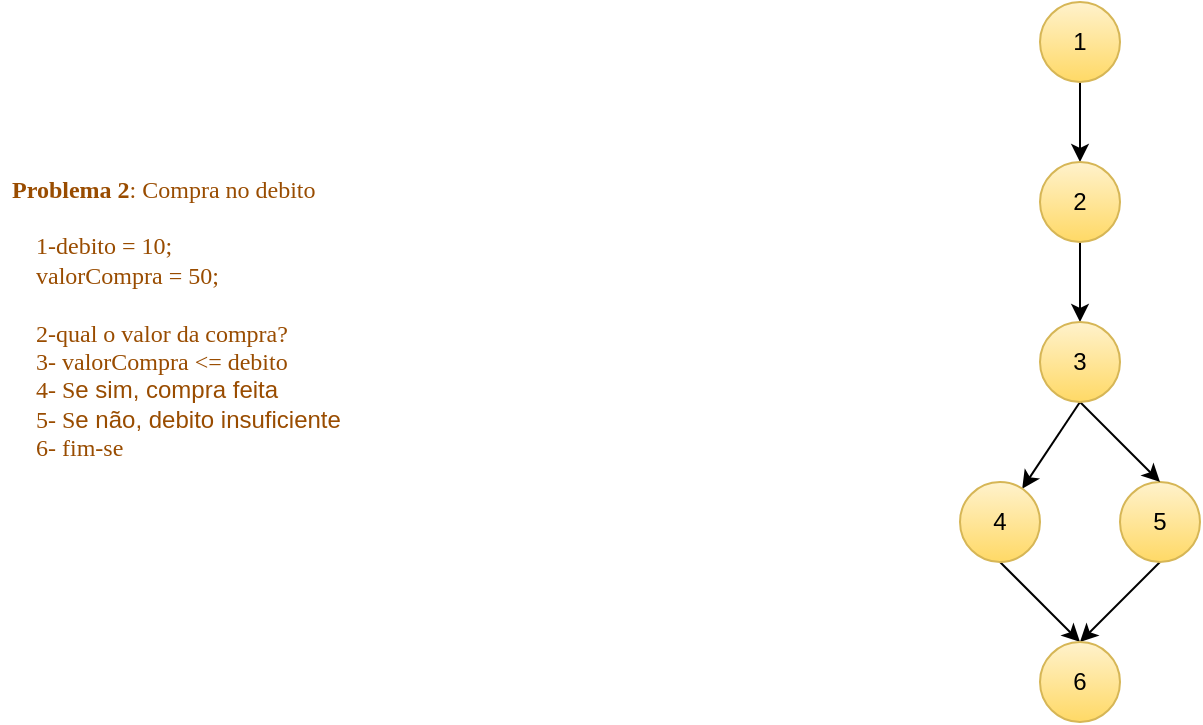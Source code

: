 <mxfile version="21.3.5" type="github">
  <diagram name="Página-1" id="gHFN58mkD_PLUvRyELKJ">
    <mxGraphModel dx="880" dy="484" grid="1" gridSize="10" guides="1" tooltips="1" connect="1" arrows="1" fold="1" page="1" pageScale="1" pageWidth="827" pageHeight="1169" math="0" shadow="0">
      <root>
        <mxCell id="0" />
        <mxCell id="1" parent="0" />
        <mxCell id="jU_Hz3wzQd2dTp-uLBH3-1" value="&lt;font color=&quot;#994c00&quot; face=&quot;Verdana&quot;&gt;&lt;b&gt;Problema 2&lt;/b&gt;: Compra no debito&lt;br&gt;&lt;br&gt;&lt;span style=&quot;&quot;&gt;&lt;span style=&quot;&quot;&gt;&amp;nbsp;&amp;nbsp;&amp;nbsp;&amp;nbsp;&lt;/span&gt;&lt;/span&gt;1-&lt;/font&gt;&lt;span style=&quot;color: rgb(153, 76, 0); font-family: Verdana; background-color: initial;&quot;&gt;debito = 10;&lt;/span&gt;&lt;span style=&quot;color: rgb(153, 76, 0); font-family: Verdana; background-color: initial;&quot;&gt;&lt;br&gt;&lt;/span&gt;&lt;span style=&quot;color: rgb(153, 76, 0); font-family: Verdana; background-color: initial;&quot;&gt;&lt;span style=&quot;&quot;&gt;&lt;span style=&quot;&quot;&gt;&amp;nbsp;&amp;nbsp;&amp;nbsp;&amp;nbsp;&lt;/span&gt;&lt;/span&gt;valorCompra = 50;&lt;/span&gt;&lt;span style=&quot;color: rgb(153, 76, 0); font-family: Verdana; background-color: initial;&quot;&gt;&lt;br&gt;&lt;/span&gt;&lt;font color=&quot;#994c00&quot; face=&quot;Verdana&quot;&gt;&lt;br&gt;&lt;span style=&quot;&quot;&gt;&lt;span style=&quot;&quot;&gt;&amp;nbsp;&amp;nbsp;&amp;nbsp;&amp;nbsp;&lt;/span&gt;&lt;/span&gt;2-qual o valor da compra?&lt;br&gt;&lt;span style=&quot;&quot;&gt;&lt;span style=&quot;&quot;&gt;&amp;nbsp; &amp;nbsp; 3&lt;/span&gt;&lt;/span&gt;- valorCompra &amp;lt;= debito&lt;br&gt;&amp;nbsp; &amp;nbsp; 4- S&lt;/font&gt;&lt;font color=&quot;#994c00&quot;&gt;e sim, compra feita&lt;/font&gt;&lt;font color=&quot;#994c00&quot; face=&quot;Verdana&quot;&gt;&lt;br&gt;&amp;nbsp; &amp;nbsp; 5&lt;/font&gt;&lt;font style=&quot;border-color: var(--border-color);&quot; color=&quot;#994c00&quot; face=&quot;Verdana&quot;&gt;- S&lt;/font&gt;&lt;font style=&quot;border-color: var(--border-color);&quot; color=&quot;#994c00&quot;&gt;e não,&amp;nbsp;&lt;/font&gt;&lt;font color=&quot;#994c00&quot;&gt;debito insuficiente&lt;font face=&quot;Verdana&quot;&gt;&amp;nbsp; &amp;nbsp; &lt;br&gt;&amp;nbsp; &amp;nbsp; 6- fim-se&lt;/font&gt;&lt;/font&gt;" style="text;strokeColor=none;fillColor=none;align=left;verticalAlign=middle;spacingLeft=4;spacingRight=4;overflow=hidden;points=[[0,0.5],[1,0.5]];portConstraint=eastwest;rotatable=0;whiteSpace=wrap;html=1;" vertex="1" parent="1">
          <mxGeometry x="40" y="55" width="350" height="285" as="geometry" />
        </mxCell>
        <mxCell id="jU_Hz3wzQd2dTp-uLBH3-4" style="edgeStyle=orthogonalEdgeStyle;rounded=0;orthogonalLoop=1;jettySize=auto;html=1;exitX=0.5;exitY=1;exitDx=0;exitDy=0;entryX=0.5;entryY=0;entryDx=0;entryDy=0;" edge="1" parent="1" source="jU_Hz3wzQd2dTp-uLBH3-2" target="jU_Hz3wzQd2dTp-uLBH3-3">
          <mxGeometry relative="1" as="geometry" />
        </mxCell>
        <mxCell id="jU_Hz3wzQd2dTp-uLBH3-2" value="1" style="ellipse;whiteSpace=wrap;html=1;aspect=fixed;fillColor=#fff2cc;strokeColor=#d6b656;gradientColor=#ffd966;" vertex="1" parent="1">
          <mxGeometry x="560" y="40" width="40" height="40" as="geometry" />
        </mxCell>
        <mxCell id="jU_Hz3wzQd2dTp-uLBH3-8" style="rounded=0;orthogonalLoop=1;jettySize=auto;html=1;exitX=0.5;exitY=1;exitDx=0;exitDy=0;entryX=0.5;entryY=0;entryDx=0;entryDy=0;" edge="1" parent="1" source="jU_Hz3wzQd2dTp-uLBH3-3" target="jU_Hz3wzQd2dTp-uLBH3-6">
          <mxGeometry relative="1" as="geometry" />
        </mxCell>
        <mxCell id="jU_Hz3wzQd2dTp-uLBH3-3" value="2" style="ellipse;whiteSpace=wrap;html=1;aspect=fixed;fillColor=#fff2cc;strokeColor=#d6b656;gradientColor=#ffd966;" vertex="1" parent="1">
          <mxGeometry x="560" y="120" width="40" height="40" as="geometry" />
        </mxCell>
        <mxCell id="jU_Hz3wzQd2dTp-uLBH3-14" style="edgeStyle=none;shape=connector;rounded=0;orthogonalLoop=1;jettySize=auto;html=1;exitX=0.5;exitY=1;exitDx=0;exitDy=0;labelBackgroundColor=default;strokeColor=default;fontFamily=Helvetica;fontSize=11;fontColor=default;endArrow=classic;entryX=0.5;entryY=0;entryDx=0;entryDy=0;" edge="1" parent="1" source="jU_Hz3wzQd2dTp-uLBH3-5" target="jU_Hz3wzQd2dTp-uLBH3-13">
          <mxGeometry relative="1" as="geometry" />
        </mxCell>
        <mxCell id="jU_Hz3wzQd2dTp-uLBH3-5" value="5" style="ellipse;whiteSpace=wrap;html=1;aspect=fixed;fillColor=#fff2cc;strokeColor=#d6b656;gradientColor=#ffd966;" vertex="1" parent="1">
          <mxGeometry x="600" y="280" width="40" height="40" as="geometry" />
        </mxCell>
        <mxCell id="jU_Hz3wzQd2dTp-uLBH3-11" style="edgeStyle=none;shape=connector;rounded=0;orthogonalLoop=1;jettySize=auto;html=1;exitX=0.5;exitY=1;exitDx=0;exitDy=0;labelBackgroundColor=default;strokeColor=default;fontFamily=Helvetica;fontSize=11;fontColor=default;endArrow=classic;" edge="1" parent="1" source="jU_Hz3wzQd2dTp-uLBH3-6" target="jU_Hz3wzQd2dTp-uLBH3-10">
          <mxGeometry relative="1" as="geometry" />
        </mxCell>
        <mxCell id="jU_Hz3wzQd2dTp-uLBH3-18" style="edgeStyle=none;shape=connector;rounded=0;orthogonalLoop=1;jettySize=auto;html=1;exitX=0.5;exitY=1;exitDx=0;exitDy=0;entryX=0.5;entryY=0;entryDx=0;entryDy=0;labelBackgroundColor=default;strokeColor=default;fontFamily=Helvetica;fontSize=11;fontColor=default;endArrow=classic;" edge="1" parent="1" source="jU_Hz3wzQd2dTp-uLBH3-6" target="jU_Hz3wzQd2dTp-uLBH3-5">
          <mxGeometry relative="1" as="geometry" />
        </mxCell>
        <mxCell id="jU_Hz3wzQd2dTp-uLBH3-6" value="3" style="ellipse;whiteSpace=wrap;html=1;aspect=fixed;fillColor=#fff2cc;strokeColor=#d6b656;gradientColor=#ffd966;" vertex="1" parent="1">
          <mxGeometry x="560" y="200" width="40" height="40" as="geometry" />
        </mxCell>
        <mxCell id="jU_Hz3wzQd2dTp-uLBH3-19" style="edgeStyle=none;shape=connector;rounded=0;orthogonalLoop=1;jettySize=auto;html=1;exitX=0.5;exitY=1;exitDx=0;exitDy=0;entryX=0.5;entryY=0;entryDx=0;entryDy=0;labelBackgroundColor=default;strokeColor=default;fontFamily=Helvetica;fontSize=11;fontColor=default;endArrow=classic;" edge="1" parent="1" source="jU_Hz3wzQd2dTp-uLBH3-10" target="jU_Hz3wzQd2dTp-uLBH3-13">
          <mxGeometry relative="1" as="geometry" />
        </mxCell>
        <mxCell id="jU_Hz3wzQd2dTp-uLBH3-10" value="4" style="ellipse;whiteSpace=wrap;html=1;aspect=fixed;fillColor=#fff2cc;strokeColor=#d6b656;gradientColor=#ffd966;" vertex="1" parent="1">
          <mxGeometry x="520" y="280" width="40" height="40" as="geometry" />
        </mxCell>
        <mxCell id="jU_Hz3wzQd2dTp-uLBH3-13" value="6" style="ellipse;whiteSpace=wrap;html=1;aspect=fixed;fillColor=#fff2cc;strokeColor=#d6b656;gradientColor=#ffd966;" vertex="1" parent="1">
          <mxGeometry x="560" y="360" width="40" height="40" as="geometry" />
        </mxCell>
      </root>
    </mxGraphModel>
  </diagram>
</mxfile>

